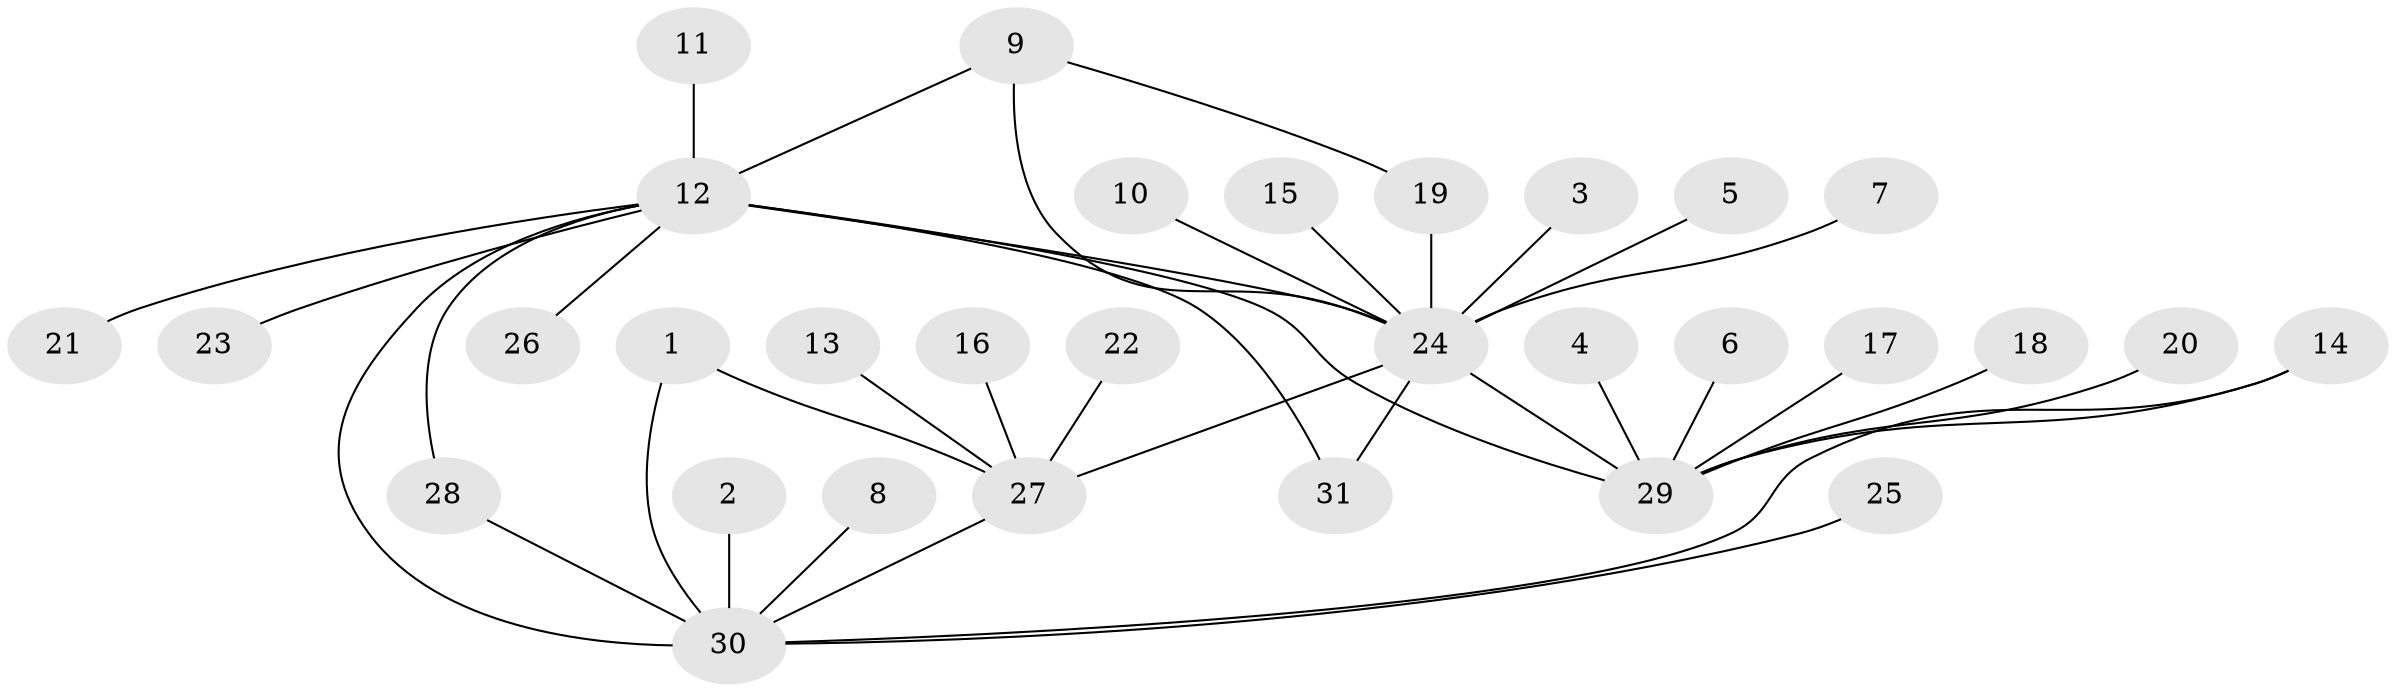 // original degree distribution, {9: 0.01639344262295082, 2: 0.19672131147540983, 11: 0.03278688524590164, 4: 0.04918032786885246, 10: 0.03278688524590164, 6: 0.03278688524590164, 5: 0.01639344262295082, 7: 0.01639344262295082, 3: 0.03278688524590164, 1: 0.5737704918032787}
// Generated by graph-tools (version 1.1) at 2025/50/03/09/25 03:50:28]
// undirected, 31 vertices, 38 edges
graph export_dot {
graph [start="1"]
  node [color=gray90,style=filled];
  1;
  2;
  3;
  4;
  5;
  6;
  7;
  8;
  9;
  10;
  11;
  12;
  13;
  14;
  15;
  16;
  17;
  18;
  19;
  20;
  21;
  22;
  23;
  24;
  25;
  26;
  27;
  28;
  29;
  30;
  31;
  1 -- 27 [weight=1.0];
  1 -- 30 [weight=1.0];
  2 -- 30 [weight=1.0];
  3 -- 24 [weight=1.0];
  4 -- 29 [weight=1.0];
  5 -- 24 [weight=1.0];
  6 -- 29 [weight=1.0];
  7 -- 24 [weight=1.0];
  8 -- 30 [weight=1.0];
  9 -- 12 [weight=1.0];
  9 -- 19 [weight=1.0];
  9 -- 24 [weight=1.0];
  10 -- 24 [weight=1.0];
  11 -- 12 [weight=1.0];
  12 -- 21 [weight=1.0];
  12 -- 23 [weight=1.0];
  12 -- 24 [weight=2.0];
  12 -- 26 [weight=1.0];
  12 -- 28 [weight=1.0];
  12 -- 29 [weight=2.0];
  12 -- 30 [weight=2.0];
  12 -- 31 [weight=1.0];
  13 -- 27 [weight=1.0];
  14 -- 29 [weight=1.0];
  14 -- 30 [weight=1.0];
  15 -- 24 [weight=1.0];
  16 -- 27 [weight=1.0];
  17 -- 29 [weight=1.0];
  18 -- 29 [weight=1.0];
  19 -- 24 [weight=2.0];
  20 -- 29 [weight=1.0];
  22 -- 27 [weight=1.0];
  24 -- 27 [weight=2.0];
  24 -- 29 [weight=1.0];
  24 -- 31 [weight=1.0];
  25 -- 30 [weight=1.0];
  27 -- 30 [weight=1.0];
  28 -- 30 [weight=1.0];
}
